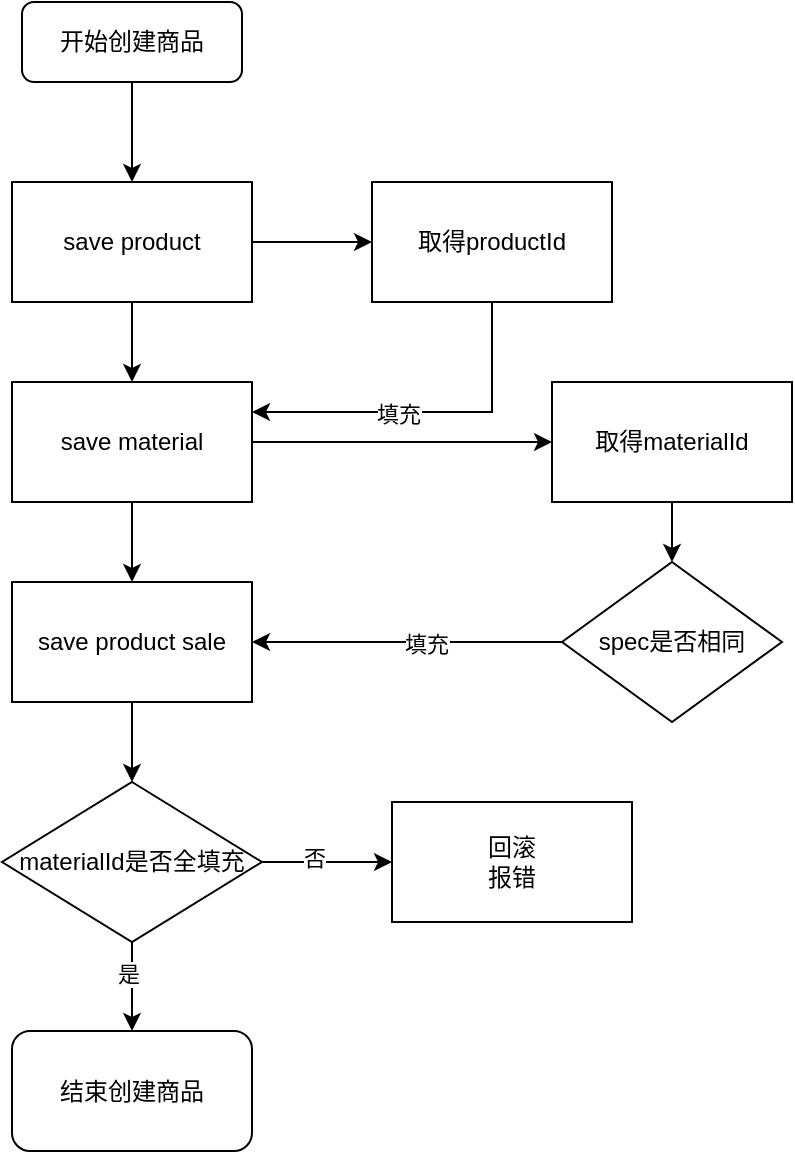 <mxfile version="13.8.0" type="github">
  <diagram id="gtcpW_9B4Ljv5le7QHwO" name="第 1 页">
    <mxGraphModel dx="1038" dy="531" grid="1" gridSize="10" guides="1" tooltips="1" connect="1" arrows="1" fold="1" page="1" pageScale="1" pageWidth="827" pageHeight="1169" math="0" shadow="0">
      <root>
        <mxCell id="0" />
        <mxCell id="1" parent="0" />
        <mxCell id="jalM-cUsNtH_Ebb4tUXf-15" value="" style="edgeStyle=orthogonalEdgeStyle;rounded=0;orthogonalLoop=1;jettySize=auto;html=1;" edge="1" parent="1" source="jalM-cUsNtH_Ebb4tUXf-2" target="jalM-cUsNtH_Ebb4tUXf-10">
          <mxGeometry relative="1" as="geometry" />
        </mxCell>
        <mxCell id="jalM-cUsNtH_Ebb4tUXf-2" value="开始创建商品" style="rounded=1;whiteSpace=wrap;html=1;" vertex="1" parent="1">
          <mxGeometry x="65" y="40" width="110" height="40" as="geometry" />
        </mxCell>
        <mxCell id="jalM-cUsNtH_Ebb4tUXf-14" value="" style="edgeStyle=orthogonalEdgeStyle;rounded=0;orthogonalLoop=1;jettySize=auto;html=1;" edge="1" parent="1" source="jalM-cUsNtH_Ebb4tUXf-10" target="jalM-cUsNtH_Ebb4tUXf-13">
          <mxGeometry relative="1" as="geometry" />
        </mxCell>
        <mxCell id="jalM-cUsNtH_Ebb4tUXf-22" value="" style="edgeStyle=orthogonalEdgeStyle;rounded=0;orthogonalLoop=1;jettySize=auto;html=1;" edge="1" parent="1" source="jalM-cUsNtH_Ebb4tUXf-10" target="jalM-cUsNtH_Ebb4tUXf-21">
          <mxGeometry relative="1" as="geometry" />
        </mxCell>
        <mxCell id="jalM-cUsNtH_Ebb4tUXf-10" value="save product" style="rounded=0;whiteSpace=wrap;html=1;" vertex="1" parent="1">
          <mxGeometry x="60" y="130" width="120" height="60" as="geometry" />
        </mxCell>
        <mxCell id="jalM-cUsNtH_Ebb4tUXf-17" value="" style="edgeStyle=orthogonalEdgeStyle;rounded=0;orthogonalLoop=1;jettySize=auto;html=1;" edge="1" parent="1" source="jalM-cUsNtH_Ebb4tUXf-13" target="jalM-cUsNtH_Ebb4tUXf-16">
          <mxGeometry relative="1" as="geometry" />
        </mxCell>
        <mxCell id="jalM-cUsNtH_Ebb4tUXf-26" value="" style="edgeStyle=orthogonalEdgeStyle;rounded=0;orthogonalLoop=1;jettySize=auto;html=1;" edge="1" parent="1" source="jalM-cUsNtH_Ebb4tUXf-13" target="jalM-cUsNtH_Ebb4tUXf-25">
          <mxGeometry relative="1" as="geometry" />
        </mxCell>
        <mxCell id="jalM-cUsNtH_Ebb4tUXf-13" value="save material" style="rounded=0;whiteSpace=wrap;html=1;" vertex="1" parent="1">
          <mxGeometry x="60" y="230" width="120" height="60" as="geometry" />
        </mxCell>
        <mxCell id="jalM-cUsNtH_Ebb4tUXf-34" value="" style="edgeStyle=orthogonalEdgeStyle;rounded=0;orthogonalLoop=1;jettySize=auto;html=1;" edge="1" parent="1" source="jalM-cUsNtH_Ebb4tUXf-16" target="jalM-cUsNtH_Ebb4tUXf-33">
          <mxGeometry relative="1" as="geometry" />
        </mxCell>
        <mxCell id="jalM-cUsNtH_Ebb4tUXf-16" value="save product sale&lt;br&gt;" style="whiteSpace=wrap;html=1;rounded=0;" vertex="1" parent="1">
          <mxGeometry x="60" y="330" width="120" height="60" as="geometry" />
        </mxCell>
        <mxCell id="jalM-cUsNtH_Ebb4tUXf-23" style="edgeStyle=orthogonalEdgeStyle;rounded=0;orthogonalLoop=1;jettySize=auto;html=1;entryX=1;entryY=0.25;entryDx=0;entryDy=0;" edge="1" parent="1" source="jalM-cUsNtH_Ebb4tUXf-21" target="jalM-cUsNtH_Ebb4tUXf-13">
          <mxGeometry relative="1" as="geometry">
            <Array as="points">
              <mxPoint x="300" y="245" />
            </Array>
          </mxGeometry>
        </mxCell>
        <mxCell id="jalM-cUsNtH_Ebb4tUXf-32" value="填充" style="edgeLabel;html=1;align=center;verticalAlign=middle;resizable=0;points=[];" vertex="1" connectable="0" parent="jalM-cUsNtH_Ebb4tUXf-23">
          <mxGeometry x="0.168" y="1" relative="1" as="geometry">
            <mxPoint as="offset" />
          </mxGeometry>
        </mxCell>
        <mxCell id="jalM-cUsNtH_Ebb4tUXf-21" value="取得productId&lt;br&gt;" style="rounded=0;whiteSpace=wrap;html=1;" vertex="1" parent="1">
          <mxGeometry x="240" y="130" width="120" height="60" as="geometry" />
        </mxCell>
        <mxCell id="jalM-cUsNtH_Ebb4tUXf-29" value="" style="edgeStyle=orthogonalEdgeStyle;rounded=0;orthogonalLoop=1;jettySize=auto;html=1;" edge="1" parent="1" source="jalM-cUsNtH_Ebb4tUXf-25" target="jalM-cUsNtH_Ebb4tUXf-28">
          <mxGeometry relative="1" as="geometry" />
        </mxCell>
        <mxCell id="jalM-cUsNtH_Ebb4tUXf-25" value="取得materialId" style="rounded=0;whiteSpace=wrap;html=1;" vertex="1" parent="1">
          <mxGeometry x="330" y="230" width="120" height="60" as="geometry" />
        </mxCell>
        <mxCell id="jalM-cUsNtH_Ebb4tUXf-30" style="edgeStyle=orthogonalEdgeStyle;rounded=0;orthogonalLoop=1;jettySize=auto;html=1;entryX=1;entryY=0.5;entryDx=0;entryDy=0;" edge="1" parent="1" source="jalM-cUsNtH_Ebb4tUXf-28" target="jalM-cUsNtH_Ebb4tUXf-16">
          <mxGeometry relative="1" as="geometry" />
        </mxCell>
        <mxCell id="jalM-cUsNtH_Ebb4tUXf-31" value="填充" style="edgeLabel;html=1;align=center;verticalAlign=middle;resizable=0;points=[];" vertex="1" connectable="0" parent="jalM-cUsNtH_Ebb4tUXf-30">
          <mxGeometry x="-0.123" y="1" relative="1" as="geometry">
            <mxPoint as="offset" />
          </mxGeometry>
        </mxCell>
        <mxCell id="jalM-cUsNtH_Ebb4tUXf-28" value="&lt;span&gt;spec是否相同&lt;/span&gt;" style="rhombus;whiteSpace=wrap;html=1;" vertex="1" parent="1">
          <mxGeometry x="335" y="320" width="110" height="80" as="geometry" />
        </mxCell>
        <mxCell id="jalM-cUsNtH_Ebb4tUXf-38" value="" style="edgeStyle=orthogonalEdgeStyle;rounded=0;orthogonalLoop=1;jettySize=auto;html=1;" edge="1" parent="1" source="jalM-cUsNtH_Ebb4tUXf-33" target="jalM-cUsNtH_Ebb4tUXf-37">
          <mxGeometry relative="1" as="geometry" />
        </mxCell>
        <mxCell id="jalM-cUsNtH_Ebb4tUXf-39" value="是" style="edgeLabel;html=1;align=center;verticalAlign=middle;resizable=0;points=[];" vertex="1" connectable="0" parent="jalM-cUsNtH_Ebb4tUXf-38">
          <mxGeometry x="-0.276" y="-2" relative="1" as="geometry">
            <mxPoint as="offset" />
          </mxGeometry>
        </mxCell>
        <mxCell id="jalM-cUsNtH_Ebb4tUXf-42" style="edgeStyle=orthogonalEdgeStyle;rounded=0;orthogonalLoop=1;jettySize=auto;html=1;" edge="1" parent="1" source="jalM-cUsNtH_Ebb4tUXf-33" target="jalM-cUsNtH_Ebb4tUXf-41">
          <mxGeometry relative="1" as="geometry" />
        </mxCell>
        <mxCell id="jalM-cUsNtH_Ebb4tUXf-43" value="否" style="edgeLabel;html=1;align=center;verticalAlign=middle;resizable=0;points=[];" vertex="1" connectable="0" parent="jalM-cUsNtH_Ebb4tUXf-42">
          <mxGeometry x="-0.203" y="2" relative="1" as="geometry">
            <mxPoint as="offset" />
          </mxGeometry>
        </mxCell>
        <mxCell id="jalM-cUsNtH_Ebb4tUXf-33" value="materialId是否全填充" style="rhombus;whiteSpace=wrap;html=1;rounded=0;" vertex="1" parent="1">
          <mxGeometry x="55" y="430" width="130" height="80" as="geometry" />
        </mxCell>
        <mxCell id="jalM-cUsNtH_Ebb4tUXf-37" value="结束创建商品" style="rounded=1;whiteSpace=wrap;html=1;" vertex="1" parent="1">
          <mxGeometry x="60" y="554.5" width="120" height="60" as="geometry" />
        </mxCell>
        <mxCell id="jalM-cUsNtH_Ebb4tUXf-41" value="回滚&lt;br&gt;报错" style="rounded=0;whiteSpace=wrap;html=1;" vertex="1" parent="1">
          <mxGeometry x="250" y="440" width="120" height="60" as="geometry" />
        </mxCell>
      </root>
    </mxGraphModel>
  </diagram>
</mxfile>

